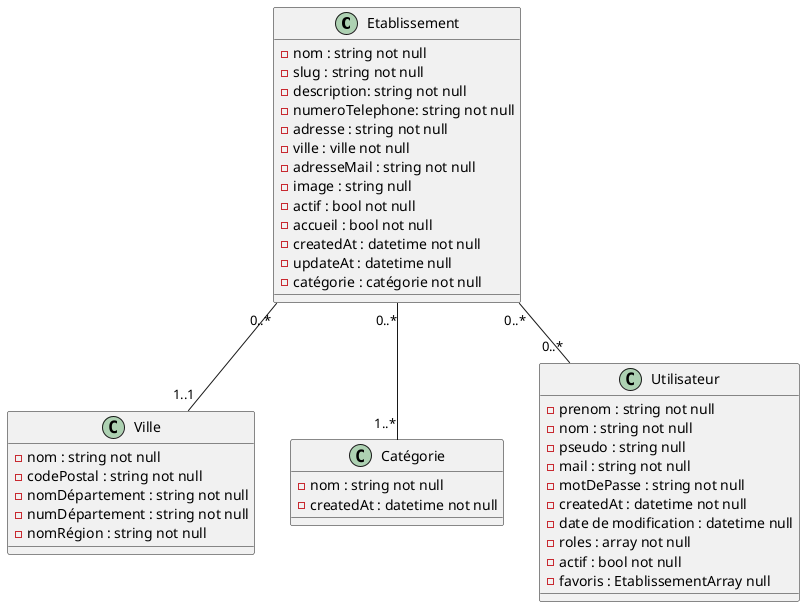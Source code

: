 @startuml
class Etablissement{
- nom : string not null
- slug : string not null
- description: string not null
- numeroTelephone: string not null
- adresse : string not null
- ville : ville not null
- adresseMail : string not null
- image : string null
- actif : bool not null
- accueil : bool not null
- createdAt : datetime not null
- updateAt : datetime null
- catégorie : catégorie not null
}

class Ville{
- nom : string not null
- codePostal : string not null
- nomDépartement : string not null
- numDépartement : string not null
- nomRégion : string not null
}

class Catégorie{
- nom : string not null
- createdAt : datetime not null
}

class Utilisateur
{
- prenom : string not null
- nom : string not null
- pseudo : string null
- mail : string not null
- motDePasse : string not null
- createdAt : datetime not null
- date de modification : datetime null
- roles : array not null
- actif : bool not null
- favoris : EtablissementArray null
}

Etablissement "0..*"--"1..1"Ville
Etablissement "0..*"--"1..*"Catégorie
Etablissement "0..*"--"0..*"Utilisateur

@enduml